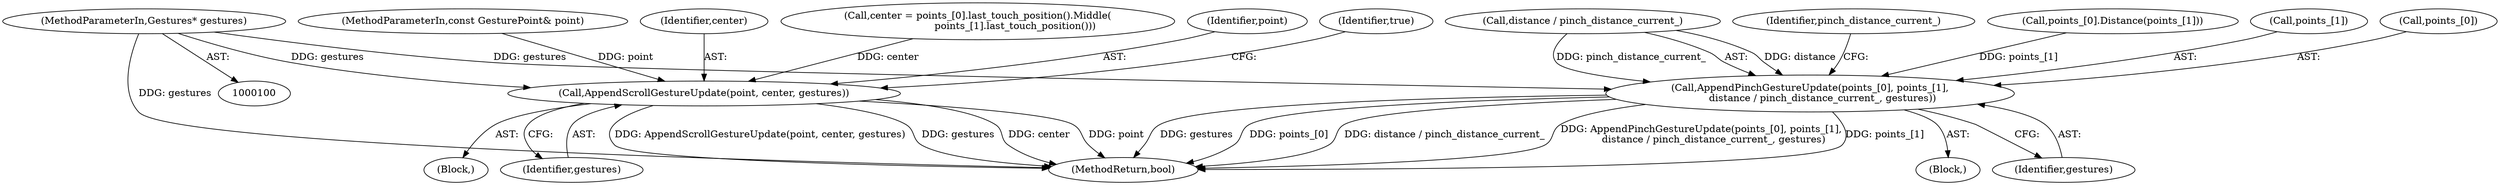 digraph "0_Chrome_b8573aa643b03a59f4e2c99c72d3511a11cfb0b6_5@pointer" {
"1000103" [label="(MethodParameterIn,Gestures* gestures)"];
"1000141" [label="(Call,AppendScrollGestureUpdate(point, center, gestures))"];
"1000147" [label="(Call,AppendPinchGestureUpdate(points_[0], points_[1],\n        distance / pinch_distance_current_, gestures))"];
"1000163" [label="(MethodReturn,bool)"];
"1000144" [label="(Identifier,gestures)"];
"1000102" [label="(MethodParameterIn,const GesturePoint& point)"];
"1000143" [label="(Identifier,center)"];
"1000154" [label="(Call,distance / pinch_distance_current_)"];
"1000103" [label="(MethodParameterIn,Gestures* gestures)"];
"1000137" [label="(Call,center = points_[0].last_touch_position().Middle(\n                        points_[1].last_touch_position()))"];
"1000147" [label="(Call,AppendPinchGestureUpdate(points_[0], points_[1],\n        distance / pinch_distance_current_, gestures))"];
"1000142" [label="(Identifier,point)"];
"1000146" [label="(Block,)"];
"1000159" [label="(Identifier,pinch_distance_current_)"];
"1000162" [label="(Identifier,true)"];
"1000112" [label="(Call,points_[0].Distance(points_[1]))"];
"1000141" [label="(Call,AppendScrollGestureUpdate(point, center, gestures))"];
"1000151" [label="(Call,points_[1])"];
"1000157" [label="(Identifier,gestures)"];
"1000148" [label="(Call,points_[0])"];
"1000123" [label="(Block,)"];
"1000103" -> "1000100"  [label="AST: "];
"1000103" -> "1000163"  [label="DDG: gestures"];
"1000103" -> "1000141"  [label="DDG: gestures"];
"1000103" -> "1000147"  [label="DDG: gestures"];
"1000141" -> "1000123"  [label="AST: "];
"1000141" -> "1000144"  [label="CFG: "];
"1000142" -> "1000141"  [label="AST: "];
"1000143" -> "1000141"  [label="AST: "];
"1000144" -> "1000141"  [label="AST: "];
"1000162" -> "1000141"  [label="CFG: "];
"1000141" -> "1000163"  [label="DDG: point"];
"1000141" -> "1000163"  [label="DDG: AppendScrollGestureUpdate(point, center, gestures)"];
"1000141" -> "1000163"  [label="DDG: gestures"];
"1000141" -> "1000163"  [label="DDG: center"];
"1000102" -> "1000141"  [label="DDG: point"];
"1000137" -> "1000141"  [label="DDG: center"];
"1000147" -> "1000146"  [label="AST: "];
"1000147" -> "1000157"  [label="CFG: "];
"1000148" -> "1000147"  [label="AST: "];
"1000151" -> "1000147"  [label="AST: "];
"1000154" -> "1000147"  [label="AST: "];
"1000157" -> "1000147"  [label="AST: "];
"1000159" -> "1000147"  [label="CFG: "];
"1000147" -> "1000163"  [label="DDG: gestures"];
"1000147" -> "1000163"  [label="DDG: points_[0]"];
"1000147" -> "1000163"  [label="DDG: distance / pinch_distance_current_"];
"1000147" -> "1000163"  [label="DDG: AppendPinchGestureUpdate(points_[0], points_[1],\n        distance / pinch_distance_current_, gestures)"];
"1000147" -> "1000163"  [label="DDG: points_[1]"];
"1000112" -> "1000147"  [label="DDG: points_[1]"];
"1000154" -> "1000147"  [label="DDG: distance"];
"1000154" -> "1000147"  [label="DDG: pinch_distance_current_"];
}
